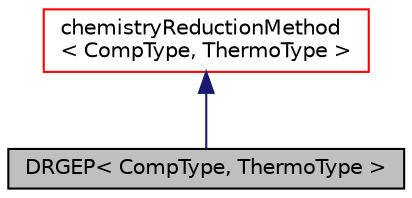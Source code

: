 digraph "DRGEP&lt; CompType, ThermoType &gt;"
{
  bgcolor="transparent";
  edge [fontname="Helvetica",fontsize="10",labelfontname="Helvetica",labelfontsize="10"];
  node [fontname="Helvetica",fontsize="10",shape=record];
  Node1 [label="DRGEP\< CompType, ThermoType \>",height=0.2,width=0.4,color="black", fillcolor="grey75", style="filled" fontcolor="black"];
  Node2 -> Node1 [dir="back",color="midnightblue",fontsize="10",style="solid",fontname="Helvetica"];
  Node2 [label="chemistryReductionMethod\l\< CompType, ThermoType \>",height=0.2,width=0.4,color="red",URL="$classFoam_1_1chemistryReductionMethod.html",tooltip="An abstract class for methods of chemical mechanism reduction. "];
}
